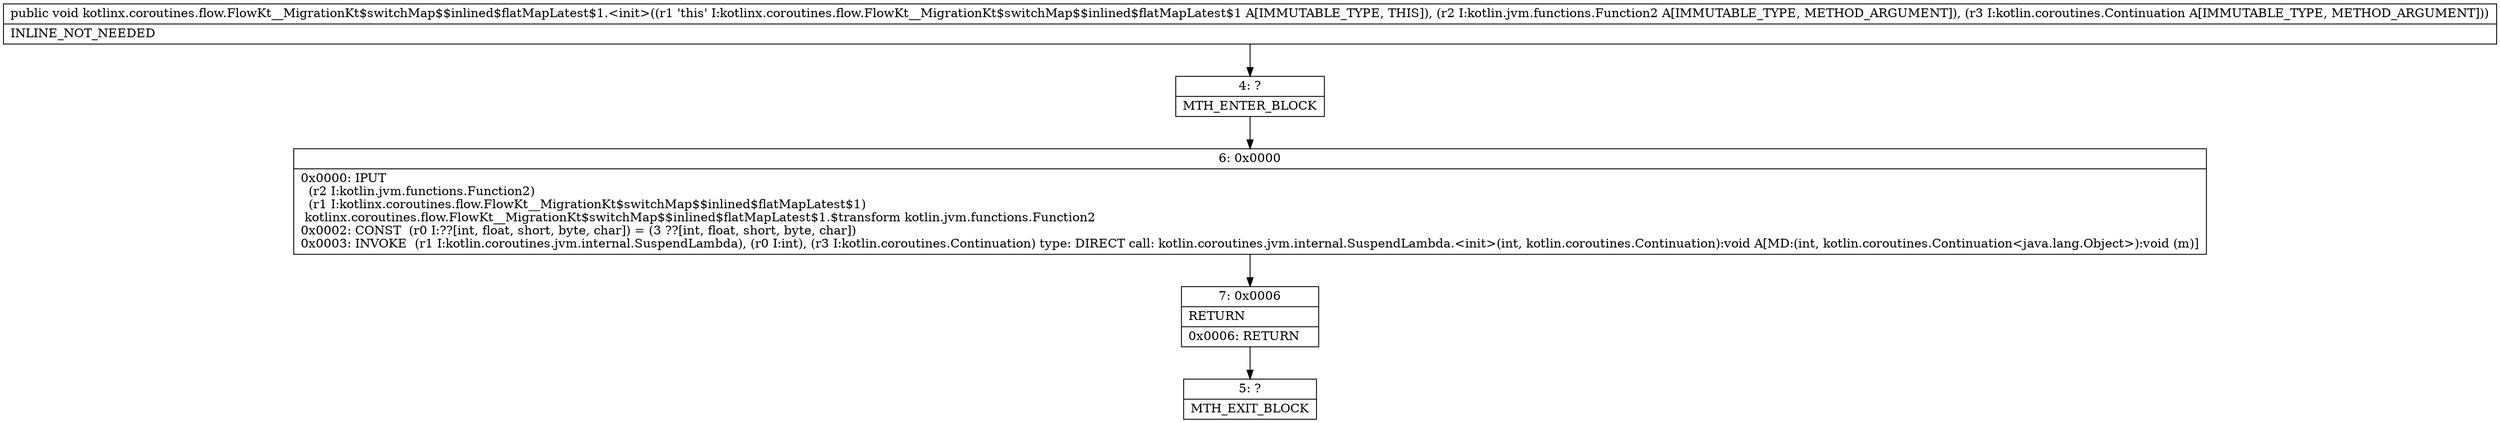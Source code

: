 digraph "CFG forkotlinx.coroutines.flow.FlowKt__MigrationKt$switchMap$$inlined$flatMapLatest$1.\<init\>(Lkotlin\/jvm\/functions\/Function2;Lkotlin\/coroutines\/Continuation;)V" {
Node_4 [shape=record,label="{4\:\ ?|MTH_ENTER_BLOCK\l}"];
Node_6 [shape=record,label="{6\:\ 0x0000|0x0000: IPUT  \l  (r2 I:kotlin.jvm.functions.Function2)\l  (r1 I:kotlinx.coroutines.flow.FlowKt__MigrationKt$switchMap$$inlined$flatMapLatest$1)\l kotlinx.coroutines.flow.FlowKt__MigrationKt$switchMap$$inlined$flatMapLatest$1.$transform kotlin.jvm.functions.Function2 \l0x0002: CONST  (r0 I:??[int, float, short, byte, char]) = (3 ??[int, float, short, byte, char]) \l0x0003: INVOKE  (r1 I:kotlin.coroutines.jvm.internal.SuspendLambda), (r0 I:int), (r3 I:kotlin.coroutines.Continuation) type: DIRECT call: kotlin.coroutines.jvm.internal.SuspendLambda.\<init\>(int, kotlin.coroutines.Continuation):void A[MD:(int, kotlin.coroutines.Continuation\<java.lang.Object\>):void (m)]\l}"];
Node_7 [shape=record,label="{7\:\ 0x0006|RETURN\l|0x0006: RETURN   \l}"];
Node_5 [shape=record,label="{5\:\ ?|MTH_EXIT_BLOCK\l}"];
MethodNode[shape=record,label="{public void kotlinx.coroutines.flow.FlowKt__MigrationKt$switchMap$$inlined$flatMapLatest$1.\<init\>((r1 'this' I:kotlinx.coroutines.flow.FlowKt__MigrationKt$switchMap$$inlined$flatMapLatest$1 A[IMMUTABLE_TYPE, THIS]), (r2 I:kotlin.jvm.functions.Function2 A[IMMUTABLE_TYPE, METHOD_ARGUMENT]), (r3 I:kotlin.coroutines.Continuation A[IMMUTABLE_TYPE, METHOD_ARGUMENT]))  | INLINE_NOT_NEEDED\l}"];
MethodNode -> Node_4;Node_4 -> Node_6;
Node_6 -> Node_7;
Node_7 -> Node_5;
}

